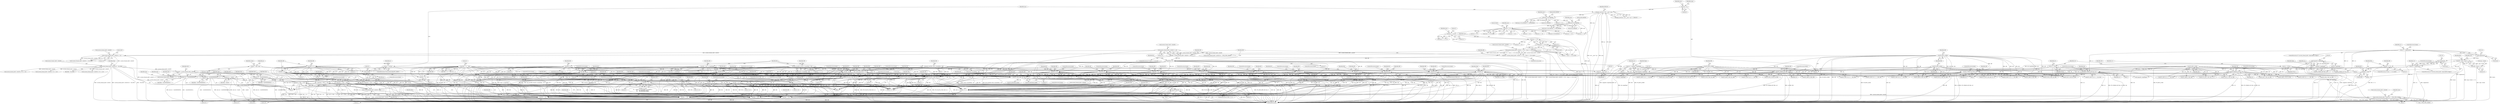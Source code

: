 digraph "0_linux_a8b0ca17b80e92faab46ee7179ba9e99ccb61233_42@API" {
"1001825" [label="(Call,current_thread_info()->xfsr[0] = xfsr)"];
"1001765" [label="(Call,xfsr = current_thread_info()->xfsr[0])"];
"1001046" [label="(Call,current_thread_info()->xfsr[0] &= ~0x1c000)"];
"1001031" [label="(Call,current_thread_info()->xfsr[0] >> 14)"];
"1000609" [label="(Call,current_thread_info()->xfsr[0] >> 10)"];
"1000619" [label="(Call,current_thread_info()->xfsr[0] >> (30 + ((insn >> 10) & 0x6)))"];
"1000627" [label="(Call,(insn >> 10) & 0x6)"];
"1000628" [label="(Call,insn >> 10)"];
"1000603" [label="(Call,insn >> 11)"];
"1000571" [label="(Call,insn >> 5)"];
"1000561" [label="(Call,insn & 0xc1f80000)"];
"1000233" [label="(Call,insn & 0xc1f80000)"];
"1000223" [label="(Call,get_user(insn, (u32 __user *) pc))"];
"1000166" [label="(Call,insn = 0)"];
"1000225" [label="(Call,(u32 __user *) pc)"];
"1000216" [label="(Call,pc = (u32)pc)"];
"1000218" [label="(Call,(u32)pc)"];
"1000154" [label="(Call,pc = regs->tpc)"];
"1001819" [label="(Call,xfsr |= (XR << 36))"];
"1001816" [label="(Call,xfsr &= ~0x3000000000UL)"];
"1001821" [label="(Call,XR << 36)"];
"1000857" [label="(Call,XR = regs->u_regs[freg])"];
"1000747" [label="(Call,(XR >> 2) ^ XR)"];
"1000748" [label="(Call,XR >> 2)"];
"1000738" [label="(Call,XR &= 0xf)"];
"1000735" [label="(Call,XR >>= 4)"];
"1000722" [label="(Call,XR = regs->tstate >> 32)"];
"1000724" [label="(Call,regs->tstate >> 32)"];
"1000807" [label="(Call,XR & 8)"];
"1000676" [label="(Call,XR == 1)"];
"1000632" [label="(Call,XR &= 3)"];
"1000617" [label="(Call,XR = current_thread_info()->xfsr[0] >> (30 + ((insn >> 10) & 0x6)))"];
"1000607" [label="(Call,XR = current_thread_info()->xfsr[0] >> 10)"];
"1000849" [label="(Call,XR = 0)"];
"1000667" [label="(Call,XR & 1)"];
"1000816" [label="(Call,XR & 2)"];
"1001609" [label="(Call,FP_TO_INT_Q (XR, QB, 64, 1))"];
"1000789" [label="(Call,XR & 5)"];
"1000909" [label="(Call,get_user(XR, &win->locals[freg - 16]))"];
"1000931" [label="(Call,!XR)"];
"1000884" [label="(Call,get_user(XR, &win32->locals[freg - 16]))"];
"1000703" [label="(Call,XR == 3)"];
"1000655" [label="(Call,XR == 1)"];
"1000772" [label="(Call,XR & 4)"];
"1000694" [label="(Call,XR == 2)"];
"1000939" [label="(Call,XR <= 0)"];
"1000798" [label="(Call,XR & 1)"];
"1000762" [label="(Call,XR & 4)"];
"1000685" [label="(Call,XR & 2)"];
"1000658" [label="(Call,XR == 2)"];
"1000948" [label="(Call,XR < 0)"];
"1001231" [label="(Call,FP_UNPACK_QP (QB, rs2))"];
"1000193" [label="(Call,FP_DECL_Q(QB))"];
"1001189" [label="(Call,rs2 = (argp)&f->regs[freg])"];
"1001191" [label="(Call,(argp)&f->regs[freg])"];
"1001096" [label="(Call,(argp)&f->regs[freg])"];
"1001021" [label="(Call,rs2 = NULL)"];
"1001216" [label="(Call,rs2 = (argp)&zero)"];
"1001218" [label="(Call,(argp)&zero)"];
"1001123" [label="(Call,(argp)&zero)"];
"1001602" [label="(Call,FP_TO_INT_D (XR, DB, 64, 1))"];
"1000187" [label="(Call,FP_DECL_D(DB))"];
"1001236" [label="(Call,FP_UNPACK_DP (DB, rs2))"];
"1001628" [label="(Call,XR = rs2->d)"];
"1001642" [label="(Call,XR = rs2->d)"];
"1001635" [label="(Call,XR = rs2->d)"];
"1001777" [label="(Call,XR = 2)"];
"1001595" [label="(Call,FP_TO_INT_S (XR, SB, 64, 1))"];
"1000181" [label="(Call,FP_DECL_S(SB))"];
"1001241" [label="(Call,FP_UNPACK_SP (SB, rs2))"];
"1001735" [label="(Call,XR == 3)"];
"1001728" [label="(Call,FP_CMP_Q(XR, QB, QA, 3))"];
"1001134" [label="(Call,FP_UNPACK_QP (QA, rs1))"];
"1000191" [label="(Call,FP_DECL_Q(QA))"];
"1001017" [label="(Call,rs1 = NULL)"];
"1001121" [label="(Call,rs1 = (argp)&zero)"];
"1001094" [label="(Call,rs1 = (argp)&f->regs[freg])"];
"1001773" [label="(Call,XR == -1)"];
"1001775" [label="(Call,-1)"];
"1001789" [label="(Call,xfsr |= (XR << 10))"];
"1001786" [label="(Call,xfsr &= ~0xc00)"];
"1001791" [label="(Call,XR << 10)"];
"1001809" [label="(Call,xfsr |= (XR << 34))"];
"1001806" [label="(Call,xfsr &= ~0xc00000000UL)"];
"1001811" [label="(Call,XR << 34)"];
"1001799" [label="(Call,xfsr |= (XR << 32))"];
"1001796" [label="(Call,xfsr &= ~0x300000000UL)"];
"1001801" [label="(Call,XR << 32)"];
"1001870" [label="(Call,current_thread_info()->xfsr[0] &= ~(FSR_CEXC_MASK))"];
"1000227" [label="(Identifier,pc)"];
"1000629" [label="(Identifier,insn)"];
"1001682" [label="(Call,FP_CONV (Q, S, 2, 1, QR, SB))"];
"1000768" [label="(ControlStructure,break;)"];
"1000166" [label="(Call,insn = 0)"];
"1000731" [label="(Call,insn >> 5)"];
"1000604" [label="(Identifier,insn)"];
"1001824" [label="(ControlStructure,break;)"];
"1001603" [label="(Identifier,XR)"];
"1000739" [label="(Identifier,XR)"];
"1001811" [label="(Call,XR << 34)"];
"1000736" [label="(Identifier,XR)"];
"1001614" [label="(ControlStructure,break;)"];
"1000691" [label="(ControlStructure,break;)"];
"1001229" [label="(Block,)"];
"1000818" [label="(Literal,2)"];
"1001813" [label="(Literal,34)"];
"1000628" [label="(Call,insn >> 10)"];
"1001023" [label="(Identifier,NULL)"];
"1000732" [label="(Identifier,insn)"];
"1001602" [label="(Call,FP_TO_INT_D (XR, DB, 64, 1))"];
"1000950" [label="(Literal,0)"];
"1001832" [label="(ControlStructure,break;)"];
"1001121" [label="(Call,rs1 = (argp)&zero)"];
"1000811" [label="(Identifier,IR)"];
"1000625" [label="(Call,30 + ((insn >> 10) & 0x6))"];
"1001791" [label="(Call,XR << 10)"];
"1001193" [label="(Call,&f->regs[freg])"];
"1000943" [label="(Identifier,IR)"];
"1001763" [label="(Block,)"];
"1000954" [label="(ControlStructure,break;)"];
"1001816" [label="(Call,xfsr &= ~0x3000000000UL)"];
"1000920" [label="(Identifier,IR)"];
"1001731" [label="(Identifier,QA)"];
"1000886" [label="(Call,&win32->locals[freg - 16])"];
"1001799" [label="(Call,xfsr |= (XR << 32))"];
"1001438" [label="(Call,FP_MUL_D (DR, DA, DB))"];
"1001242" [label="(Identifier,SB)"];
"1000656" [label="(Identifier,XR)"];
"1001804" [label="(ControlStructure,break;)"];
"1001037" [label="(Literal,14)"];
"1000705" [label="(Literal,3)"];
"1001782" [label="(Identifier,freg)"];
"1000737" [label="(Literal,4)"];
"1001046" [label="(Call,current_thread_info()->xfsr[0] &= ~0x1c000)"];
"1000761" [label="(ControlStructure,if (XR & 4))"];
"1001132" [label="(Block,)"];
"1001790" [label="(Identifier,xfsr)"];
"1001417" [label="(Call,FP_MUL_S (SR, SA, SB))"];
"1000636" [label="(Identifier,IR)"];
"1000709" [label="(ControlStructure,break;)"];
"1000627" [label="(Call,(insn >> 10) & 0x6)"];
"1000750" [label="(Literal,2)"];
"1000934" [label="(Identifier,IR)"];
"1001635" [label="(Call,XR = rs2->d)"];
"1001806" [label="(Call,xfsr &= ~0xc00000000UL)"];
"1000746" [label="(Call,((XR >> 2) ^ XR) & 2)"];
"1000695" [label="(Identifier,XR)"];
"1000234" [label="(Identifier,insn)"];
"1000771" [label="(Call,(XR & 4) || freg)"];
"1000687" [label="(Literal,2)"];
"1000666" [label="(ControlStructure,if (XR & 1))"];
"1000808" [label="(Identifier,XR)"];
"1001026" [label="(Identifier,rd)"];
"1000196" [label="(Identifier,QR)"];
"1001819" [label="(Call,xfsr |= (XR << 36))"];
"1000607" [label="(Call,XR = current_thread_info()->xfsr[0] >> 10)"];
"1000822" [label="(ControlStructure,break;)"];
"1000793" [label="(Identifier,IR)"];
"1001139" [label="(Call,FP_UNPACK_DP (DA, rs1))"];
"1000853" [label="(ControlStructure,if (freg < 16))"];
"1000617" [label="(Call,XR = current_thread_info()->xfsr[0] >> (30 + ((insn >> 10) & 0x6)))"];
"1000193" [label="(Call,FP_DECL_Q(QB))"];
"1000798" [label="(Call,XR & 1)"];
"1001243" [label="(Identifier,rs2)"];
"1001700" [label="(Call,FP_CONV (S, D, 1, 1, SR, DB))"];
"1001596" [label="(Identifier,XR)"];
"1000696" [label="(Literal,2)"];
"1001127" [label="(ControlStructure,break;)"];
"1000218" [label="(Call,(u32)pc)"];
"1001399" [label="(Call,FP_SUB_S (SR, SA, SB))"];
"1001793" [label="(Literal,10)"];
"1001207" [label="(ControlStructure,if (!(current_thread_info()->fpsaved[0] & flags)))"];
"1001814" [label="(ControlStructure,break;)"];
"1000686" [label="(Identifier,XR)"];
"1001607" [label="(ControlStructure,break;)"];
"1000707" [label="(Identifier,IR)"];
"1000618" [label="(Identifier,XR)"];
"1000236" [label="(Literal,0x81a00000)"];
"1000735" [label="(Call,XR >>= 4)"];
"1000947" [label="(ControlStructure,if (XR < 0))"];
"1000616" [label="(ControlStructure,else)"];
"1000749" [label="(Identifier,XR)"];
"1001779" [label="(Literal,2)"];
"1000702" [label="(ControlStructure,if (XR == 3))"];
"1001032" [label="(Call,current_thread_info()->xfsr[0])"];
"1000167" [label="(Identifier,insn)"];
"1000797" [label="(ControlStructure,if (XR & 1))"];
"1001222" [label="(ControlStructure,break;)"];
"1000224" [label="(Identifier,insn)"];
"1001629" [label="(Identifier,XR)"];
"1001581" [label="(Call,FP_TO_INT_D (IR, DB, 32, 1))"];
"1001052" [label="(Identifier,~0x1c000)"];
"1001630" [label="(Call,rs2->d)"];
"1000931" [label="(Call,!XR)"];
"1001612" [label="(Literal,64)"];
"1000187" [label="(Call,FP_DECL_D(DB))"];
"1001144" [label="(Call,FP_UNPACK_SP (SA, rs1))"];
"1000704" [label="(Identifier,XR)"];
"1001599" [label="(Literal,1)"];
"1001112" [label="(ControlStructure,if (!(current_thread_info()->fpsaved[0] & flags)))"];
"1000747" [label="(Call,(XR >> 2) ^ XR)"];
"1001841" [label="(Call,rd->d = XR)"];
"1000188" [label="(Identifier,DB)"];
"1001822" [label="(Identifier,XR)"];
"1000813" [label="(ControlStructure,break;)"];
"1000570" [label="(Call,(insn >> 5) & 0x1ff)"];
"1000194" [label="(Identifier,QB)"];
"1001774" [label="(Identifier,XR)"];
"1000740" [label="(Literal,0xf)"];
"1000682" [label="(ControlStructure,break;)"];
"1001019" [label="(Identifier,NULL)"];
"1001802" [label="(Identifier,XR)"];
"1000816" [label="(Call,XR & 2)"];
"1000939" [label="(Call,XR <= 0)"];
"1001021" [label="(Call,rs2 = NULL)"];
"1001734" [label="(Call,XR == 3 &&\n\t\t\t    (((insn >> 5) & 0x1ff) == FCMPEQ ||\n\t\t\t     FP_ISSIGNAN_Q(QA) ||\n\t\t\t     FP_ISSIGNAN_Q(QB)))"];
"1000191" [label="(Call,FP_DECL_Q(QA))"];
"1000909" [label="(Call,get_user(XR, &win->locals[freg - 16]))"];
"1001200" [label="(Identifier,flags)"];
"1000235" [label="(Literal,0xc1f80000)"];
"1001159" [label="(Block,)"];
"1001189" [label="(Call,rs2 = (argp)&f->regs[freg])"];
"1000232" [label="(Call,(insn & 0xc1f80000) == 0x81a00000)"];
"1001047" [label="(Call,current_thread_info()->xfsr[0])"];
"1001729" [label="(Identifier,XR)"];
"1000561" [label="(Call,insn & 0xc1f80000)"];
"1000634" [label="(Literal,3)"];
"1000655" [label="(Call,XR == 1)"];
"1001789" [label="(Call,xfsr |= (XR << 10))"];
"1001812" [label="(Identifier,XR)"];
"1001786" [label="(Call,xfsr &= ~0xc00)"];
"1001236" [label="(Call,FP_UNPACK_DP (DB, rs2))"];
"1001784" [label="(Block,)"];
"1001633" [label="(ControlStructure,break;)"];
"1001778" [label="(Identifier,XR)"];
"1001216" [label="(Call,rs2 = (argp)&zero)"];
"1000184" [label="(Identifier,SR)"];
"1001477" [label="(Call,FP_DIV_Q (QR, QA, QB))"];
"1000155" [label="(Identifier,pc)"];
"1000809" [label="(Literal,8)"];
"1001191" [label="(Call,(argp)&f->regs[freg])"];
"1000728" [label="(Literal,32)"];
"1001773" [label="(Call,XR == -1)"];
"1000773" [label="(Identifier,XR)"];
"1001766" [label="(Identifier,xfsr)"];
"1001718" [label="(Call,FP_CONV (D, Q, 1, 2, DR, QB))"];
"1000936" [label="(ControlStructure,break;)"];
"1000762" [label="(Call,XR & 4)"];
"1000658" [label="(Call,XR == 2)"];
"1000791" [label="(Literal,5)"];
"1000654" [label="(Call,XR == 1 || XR == 2)"];
"1000667" [label="(Call,XR & 1)"];
"1000223" [label="(Call,get_user(insn, (u32 __user *) pc))"];
"1001737" [label="(Literal,3)"];
"1000725" [label="(Call,regs->tstate)"];
"1001022" [label="(Identifier,rs2)"];
"1000563" [label="(Literal,0xc1f80000)"];
"1000562" [label="(Identifier,insn)"];
"1000940" [label="(Identifier,XR)"];
"1001610" [label="(Identifier,XR)"];
"1000766" [label="(Identifier,IR)"];
"1000192" [label="(Identifier,QA)"];
"1001643" [label="(Identifier,XR)"];
"1000156" [label="(Call,regs->tpc)"];
"1000575" [label="(Block,)"];
"1001895" [label="(MethodReturn,int)"];
"1000932" [label="(Identifier,XR)"];
"1001588" [label="(Call,FP_TO_INT_Q (IR, QB, 32, 1))"];
"1001387" [label="(Call,FP_ADD_D (DR, DA, DB))"];
"1001064" [label="(Block,)"];
"1001691" [label="(Call,FP_CONV (Q, D, 2, 1, QR, DB))"];
"1001876" [label="(Call,~(FSR_CEXC_MASK))"];
"1000608" [label="(Identifier,XR)"];
"1000724" [label="(Call,regs->tstate >> 32)"];
"1000807" [label="(Call,XR & 8)"];
"1000851" [label="(Literal,0)"];
"1000868" [label="(Block,)"];
"1000171" [label="(Identifier,type)"];
"1001809" [label="(Call,xfsr |= (XR << 34))"];
"1001038" [label="(Literal,0xf)"];
"1001801" [label="(Call,XR << 32)"];
"1001411" [label="(Call,FP_SUB_Q (QR, QA, QB))"];
"1001595" [label="(Call,FP_TO_INT_S (XR, SB, 64, 1))"];
"1001803" [label="(Literal,32)"];
"1001244" [label="(ControlStructure,break;)"];
"1001732" [label="(Literal,3)"];
"1000763" [label="(Identifier,XR)"];
"1000698" [label="(Identifier,IR)"];
"1000789" [label="(Call,XR & 5)"];
"1001241" [label="(Call,FP_UNPACK_SP (SB, rs2))"];
"1000631" [label="(Literal,0x6)"];
"1001465" [label="(Call,FP_DIV_S (SR, SA, SB))"];
"1001105" [label="(Identifier,flags)"];
"1001821" [label="(Call,XR << 36)"];
"1000910" [label="(Identifier,XR)"];
"1000748" [label="(Call,XR >> 2)"];
"1001808" [label="(Identifier,~0xc00000000UL)"];
"1000660" [label="(Literal,2)"];
"1001483" [label="(Call,FP_SQRT_S (SR, SB))"];
"1001796" [label="(Call,xfsr &= ~0x300000000UL)"];
"1000668" [label="(Identifier,XR)"];
"1001239" [label="(ControlStructure,break;)"];
"1000573" [label="(Literal,5)"];
"1001451" [label="(Call,FP_CONV (Q, D, 2, 1, QB, DB))"];
"1000806" [label="(ControlStructure,if (XR & 8))"];
"1000970" [label="(Call,current_thread_info()->xfsr[0] &= ~(FSR_CEXC_MASK))"];
"1000630" [label="(Literal,10)"];
"1000738" [label="(Call,XR &= 0xf)"];
"1001123" [label="(Call,(argp)&zero)"];
"1000804" [label="(ControlStructure,break;)"];
"1001823" [label="(Literal,36)"];
"1000849" [label="(Call,XR = 0)"];
"1000952" [label="(Identifier,IR)"];
"1001644" [label="(Call,rs2->d)"];
"1000225" [label="(Call,(u32 __user *) pc)"];
"1001430" [label="(Call,FP_CONV (D, S, 1, 1, DB, SB))"];
"1000957" [label="(Call,insn >> 10)"];
"1000222" [label="(Call,get_user(insn, (u32 __user *) pc) != -EFAULT)"];
"1000751" [label="(Identifier,XR)"];
"1000700" [label="(ControlStructure,break;)"];
"1001825" [label="(Call,current_thread_info()->xfsr[0] = xfsr)"];
"1000752" [label="(Literal,2)"];
"1000678" [label="(Literal,1)"];
"1000168" [label="(Literal,0)"];
"1001800" [label="(Identifier,xfsr)"];
"1001736" [label="(Identifier,XR)"];
"1000850" [label="(Identifier,XR)"];
"1000859" [label="(Call,regs->u_regs[freg])"];
"1001613" [label="(Literal,1)"];
"1000788" [label="(ControlStructure,if (XR & 5))"];
"1000152" [label="(Block,)"];
"1000884" [label="(Call,get_user(XR, &win32->locals[freg - 16]))"];
"1000632" [label="(Call,XR &= 3)"];
"1000930" [label="(ControlStructure,if (!XR))"];
"1000659" [label="(Identifier,XR)"];
"1000229" [label="(Identifier,EFAULT)"];
"1001098" [label="(Call,&f->regs[freg])"];
"1001190" [label="(Identifier,rs2)"];
"1000742" [label="(Identifier,IR)"];
"1000846" [label="(ControlStructure,if (!freg))"];
"1001238" [label="(Identifier,rs2)"];
"1000154" [label="(Call,pc = regs->tpc)"];
"1000945" [label="(ControlStructure,break;)"];
"1001137" [label="(ControlStructure,break;)"];
"1001871" [label="(Call,current_thread_info()->xfsr[0])"];
"1001054" [label="(Identifier,freg)"];
"1000161" [label="(Identifier,tstate)"];
"1001166" [label="(Call,current_thread_info()->xfsr[0] |= (6 << 14))"];
"1001231" [label="(Call,FP_UNPACK_QP (QB, rs2))"];
"1001488" [label="(Call,FP_SQRT_D (DR, DB))"];
"1001381" [label="(Call,FP_ADD_S (SR, SA, SB))"];
"1001232" [label="(Identifier,QB)"];
"1000606" [label="(Literal,3)"];
"1000240" [label="(Call,insn >> 5)"];
"1001597" [label="(Identifier,SB)"];
"1000949" [label="(Identifier,XR)"];
"1001405" [label="(Call,FP_SUB_D (DR, DA, DB))"];
"1001611" [label="(Identifier,QB)"];
"1001220" [label="(Call,&zero)"];
"1000817" [label="(Identifier,XR)"];
"1001071" [label="(Call,current_thread_info()->xfsr[0] |= (6 << 14))"];
"1001600" [label="(ControlStructure,break;)"];
"1001817" [label="(Identifier,xfsr)"];
"1001647" [label="(ControlStructure,break;)"];
"1001609" [label="(Call,FP_TO_INT_Q (XR, QB, 64, 1))"];
"1001880" [label="(Identifier,regs)"];
"1000602" [label="(Call,(insn >> 11) & 3)"];
"1000842" [label="(Call,insn >> 14)"];
"1000684" [label="(ControlStructure,if (XR & 2))"];
"1001056" [label="(Call,insn >> 14)"];
"1001787" [label="(Identifier,xfsr)"];
"1000610" [label="(Call,current_thread_info()->xfsr[0])"];
"1001776" [label="(Literal,1)"];
"1001604" [label="(Identifier,DB)"];
"1000800" [label="(Literal,1)"];
"1001122" [label="(Identifier,rs1)"];
"1000220" [label="(Identifier,pc)"];
"1001747" [label="(Call,FP_ISSIGNAN_Q(QA))"];
"1001605" [label="(Literal,64)"];
"1000941" [label="(Literal,0)"];
"1001598" [label="(Literal,64)"];
"1000712" [label="(Call,insn >> 14)"];
"1000640" [label="(Call,insn >> 14)"];
"1001767" [label="(Call,current_thread_info()->xfsr[0])"];
"1000911" [label="(Call,&win->locals[freg - 16])"];
"1001018" [label="(Identifier,rs1)"];
"1001870" [label="(Call,current_thread_info()->xfsr[0] &= ~(FSR_CEXC_MASK))"];
"1001237" [label="(Identifier,DB)"];
"1001095" [label="(Identifier,rs1)"];
"1000802" [label="(Identifier,IR)"];
"1001136" [label="(Identifier,rs1)"];
"1001030" [label="(Call,(current_thread_info()->xfsr[0] >> 14) & 0xf)"];
"1001379" [label="(Block,)"];
"1000673" [label="(ControlStructure,break;)"];
"1000895" [label="(Block,)"];
"1000657" [label="(Literal,1)"];
"1001134" [label="(Call,FP_UNPACK_QP (QA, rs1))"];
"1001234" [label="(ControlStructure,break;)"];
"1000694" [label="(Call,XR == 2)"];
"1001628" [label="(Call,XR = rs2->d)"];
"1001017" [label="(Call,rs1 = NULL)"];
"1001574" [label="(Call,FP_TO_INT_S (IR, SB, 32, 1))"];
"1000858" [label="(Identifier,XR)"];
"1001810" [label="(Identifier,xfsr)"];
"1000722" [label="(Call,XR = regs->tstate >> 32)"];
"1000600" [label="(ControlStructure,if (!((insn >> 11) & 3)))"];
"1001031" [label="(Call,current_thread_info()->xfsr[0] >> 14)"];
"1000685" [label="(Call,XR & 2)"];
"1000693" [label="(ControlStructure,if (XR == 2))"];
"1000815" [label="(ControlStructure,if (XR & 2))"];
"1000948" [label="(Call,XR < 0)"];
"1000609" [label="(Call,current_thread_info()->xfsr[0] >> 10)"];
"1000689" [label="(Identifier,IR)"];
"1000615" [label="(Literal,10)"];
"1001818" [label="(Identifier,~0x3000000000UL)"];
"1000213" [label="(ControlStructure,if (test_thread_flag(TIF_32BIT)))"];
"1000233" [label="(Call,insn & 0xc1f80000)"];
"1000675" [label="(ControlStructure,if (XR == 1))"];
"1000676" [label="(Call,XR == 1)"];
"1001772" [label="(ControlStructure,if (XR == -1))"];
"1001493" [label="(Call,FP_SQRT_Q (QR, QB))"];
"1001728" [label="(Call,FP_CMP_Q(XR, QB, QA, 3))"];
"1001001" [label="(Call,insn & 0x3e00001f)"];
"1000181" [label="(Call,FP_DECL_S(SB))"];
"1001765" [label="(Call,xfsr = current_thread_info()->xfsr[0])"];
"1000560" [label="(Call,(insn & 0xc1f80000) == 0x81a80000)"];
"1000799" [label="(Identifier,XR)"];
"1001094" [label="(Call,rs1 = (argp)&f->regs[freg])"];
"1000857" [label="(Call,XR = regs->u_regs[freg])"];
"1001735" [label="(Call,XR == 3)"];
"1000564" [label="(Literal,0x81a80000)"];
"1000669" [label="(Literal,1)"];
"1001606" [label="(Literal,1)"];
"1001015" [label="(Block,)"];
"1000671" [label="(Identifier,IR)"];
"1001775" [label="(Call,-1)"];
"1001673" [label="(Call,FP_CONV (D, S, 1, 1, DR, SB))"];
"1001135" [label="(Identifier,QA)"];
"1000885" [label="(Identifier,XR)"];
"1000938" [label="(ControlStructure,if (XR <= 0))"];
"1000677" [label="(Identifier,XR)"];
"1000217" [label="(Identifier,pc)"];
"1001125" [label="(Call,&zero)"];
"1001636" [label="(Identifier,XR)"];
"1000571" [label="(Call,insn >> 5)"];
"1001217" [label="(Identifier,rs2)"];
"1000764" [label="(Literal,4)"];
"1001459" [label="(Call,FP_MUL_Q (QR, QA, QB))"];
"1001777" [label="(Call,XR = 2)"];
"1000774" [label="(Literal,4)"];
"1001218" [label="(Call,(argp)&zero)"];
"1000216" [label="(Call,pc = (u32)pc)"];
"1001831" [label="(Identifier,xfsr)"];
"1001471" [label="(Call,FP_DIV_D (DR, DA, DB))"];
"1000190" [label="(Identifier,DR)"];
"1000795" [label="(ControlStructure,break;)"];
"1001807" [label="(Identifier,xfsr)"];
"1001730" [label="(Identifier,QB)"];
"1001820" [label="(Identifier,xfsr)"];
"1000790" [label="(Identifier,XR)"];
"1001233" [label="(Identifier,rs2)"];
"1001826" [label="(Call,current_thread_info()->xfsr[0])"];
"1000620" [label="(Call,current_thread_info()->xfsr[0])"];
"1001797" [label="(Identifier,xfsr)"];
"1001265" [label="(Call,current_thread_info()->xfsr[0] |= (6 << 14))"];
"1001792" [label="(Identifier,XR)"];
"1000619" [label="(Call,current_thread_info()->xfsr[0] >> (30 + ((insn >> 10) & 0x6)))"];
"1001096" [label="(Call,(argp)&f->regs[freg])"];
"1000633" [label="(Identifier,XR)"];
"1000574" [label="(Literal,0x1ff)"];
"1000572" [label="(Identifier,insn)"];
"1001798" [label="(Identifier,~0x300000000UL)"];
"1000603" [label="(Call,insn >> 11)"];
"1000605" [label="(Literal,11)"];
"1001393" [label="(Call,FP_ADD_Q (QR, QA, QB))"];
"1001444" [label="(Call,FP_CONV (Q, D, 2, 1, QA, DA))"];
"1001742" [label="(Identifier,insn)"];
"1000703" [label="(Call,XR == 3)"];
"1001637" [label="(Call,rs2->d)"];
"1001642" [label="(Call,XR = rs2->d)"];
"1000825" [label="(Call,insn >> 14)"];
"1000723" [label="(Identifier,XR)"];
"1000182" [label="(Identifier,SB)"];
"1001788" [label="(Identifier,~0xc00)"];
"1001794" [label="(ControlStructure,break;)"];
"1001640" [label="(ControlStructure,break;)"];
"1001290" [label="(Call,(argp)&f->regs[freg])"];
"1000680" [label="(Identifier,IR)"];
"1000775" [label="(Identifier,freg)"];
"1000772" [label="(Call,XR & 4)"];
"1000820" [label="(Identifier,IR)"];
"1001709" [label="(Call,FP_CONV (S, Q, 1, 2, SR, QB))"];
"1000729" [label="(ControlStructure,if ((insn >> 5) & 0x80))"];
"1001749" [label="(Call,FP_ISSIGNAN_Q(QB))"];
"1001825" -> "1001763"  [label="AST: "];
"1001825" -> "1001831"  [label="CFG: "];
"1001826" -> "1001825"  [label="AST: "];
"1001831" -> "1001825"  [label="AST: "];
"1001832" -> "1001825"  [label="CFG: "];
"1001825" -> "1001895"  [label="DDG: xfsr"];
"1001825" -> "1001895"  [label="DDG: current_thread_info()->xfsr[0]"];
"1001765" -> "1001825"  [label="DDG: xfsr"];
"1001819" -> "1001825"  [label="DDG: xfsr"];
"1001789" -> "1001825"  [label="DDG: xfsr"];
"1001809" -> "1001825"  [label="DDG: xfsr"];
"1001799" -> "1001825"  [label="DDG: xfsr"];
"1001825" -> "1001870"  [label="DDG: current_thread_info()->xfsr[0]"];
"1001765" -> "1001763"  [label="AST: "];
"1001765" -> "1001767"  [label="CFG: "];
"1001766" -> "1001765"  [label="AST: "];
"1001767" -> "1001765"  [label="AST: "];
"1001774" -> "1001765"  [label="CFG: "];
"1001765" -> "1001895"  [label="DDG: current_thread_info()->xfsr[0]"];
"1001046" -> "1001765"  [label="DDG: current_thread_info()->xfsr[0]"];
"1001765" -> "1001786"  [label="DDG: xfsr"];
"1001765" -> "1001796"  [label="DDG: xfsr"];
"1001765" -> "1001806"  [label="DDG: xfsr"];
"1001765" -> "1001816"  [label="DDG: xfsr"];
"1001046" -> "1001015"  [label="AST: "];
"1001046" -> "1001052"  [label="CFG: "];
"1001047" -> "1001046"  [label="AST: "];
"1001052" -> "1001046"  [label="AST: "];
"1001054" -> "1001046"  [label="CFG: "];
"1001046" -> "1001895"  [label="DDG: current_thread_info()->xfsr[0]"];
"1001046" -> "1001895"  [label="DDG: current_thread_info()->xfsr[0] &= ~0x1c000"];
"1001046" -> "1001895"  [label="DDG: ~0x1c000"];
"1001031" -> "1001046"  [label="DDG: current_thread_info()->xfsr[0]"];
"1001046" -> "1001071"  [label="DDG: current_thread_info()->xfsr[0]"];
"1001046" -> "1001166"  [label="DDG: current_thread_info()->xfsr[0]"];
"1001046" -> "1001265"  [label="DDG: current_thread_info()->xfsr[0]"];
"1001046" -> "1001870"  [label="DDG: current_thread_info()->xfsr[0]"];
"1001031" -> "1001030"  [label="AST: "];
"1001031" -> "1001037"  [label="CFG: "];
"1001032" -> "1001031"  [label="AST: "];
"1001037" -> "1001031"  [label="AST: "];
"1001038" -> "1001031"  [label="CFG: "];
"1001031" -> "1001895"  [label="DDG: current_thread_info()->xfsr[0]"];
"1001031" -> "1001030"  [label="DDG: current_thread_info()->xfsr[0]"];
"1001031" -> "1001030"  [label="DDG: 14"];
"1000609" -> "1001031"  [label="DDG: current_thread_info()->xfsr[0]"];
"1000619" -> "1001031"  [label="DDG: current_thread_info()->xfsr[0]"];
"1000609" -> "1000607"  [label="AST: "];
"1000609" -> "1000615"  [label="CFG: "];
"1000610" -> "1000609"  [label="AST: "];
"1000615" -> "1000609"  [label="AST: "];
"1000607" -> "1000609"  [label="CFG: "];
"1000609" -> "1001895"  [label="DDG: current_thread_info()->xfsr[0]"];
"1000609" -> "1000607"  [label="DDG: current_thread_info()->xfsr[0]"];
"1000609" -> "1000607"  [label="DDG: 10"];
"1000609" -> "1000970"  [label="DDG: current_thread_info()->xfsr[0]"];
"1000619" -> "1000617"  [label="AST: "];
"1000619" -> "1000625"  [label="CFG: "];
"1000620" -> "1000619"  [label="AST: "];
"1000625" -> "1000619"  [label="AST: "];
"1000617" -> "1000619"  [label="CFG: "];
"1000619" -> "1001895"  [label="DDG: 30 + ((insn >> 10) & 0x6)"];
"1000619" -> "1001895"  [label="DDG: current_thread_info()->xfsr[0]"];
"1000619" -> "1000617"  [label="DDG: current_thread_info()->xfsr[0]"];
"1000619" -> "1000617"  [label="DDG: 30 + ((insn >> 10) & 0x6)"];
"1000627" -> "1000619"  [label="DDG: insn >> 10"];
"1000627" -> "1000619"  [label="DDG: 0x6"];
"1000619" -> "1000970"  [label="DDG: current_thread_info()->xfsr[0]"];
"1000627" -> "1000625"  [label="AST: "];
"1000627" -> "1000631"  [label="CFG: "];
"1000628" -> "1000627"  [label="AST: "];
"1000631" -> "1000627"  [label="AST: "];
"1000625" -> "1000627"  [label="CFG: "];
"1000627" -> "1001895"  [label="DDG: insn >> 10"];
"1000627" -> "1000625"  [label="DDG: insn >> 10"];
"1000627" -> "1000625"  [label="DDG: 0x6"];
"1000628" -> "1000627"  [label="DDG: insn"];
"1000628" -> "1000627"  [label="DDG: 10"];
"1000628" -> "1000630"  [label="CFG: "];
"1000629" -> "1000628"  [label="AST: "];
"1000630" -> "1000628"  [label="AST: "];
"1000631" -> "1000628"  [label="CFG: "];
"1000603" -> "1000628"  [label="DDG: insn"];
"1000628" -> "1000640"  [label="DDG: insn"];
"1000603" -> "1000602"  [label="AST: "];
"1000603" -> "1000605"  [label="CFG: "];
"1000604" -> "1000603"  [label="AST: "];
"1000605" -> "1000603"  [label="AST: "];
"1000606" -> "1000603"  [label="CFG: "];
"1000603" -> "1000602"  [label="DDG: insn"];
"1000603" -> "1000602"  [label="DDG: 11"];
"1000571" -> "1000603"  [label="DDG: insn"];
"1000603" -> "1000640"  [label="DDG: insn"];
"1000571" -> "1000570"  [label="AST: "];
"1000571" -> "1000573"  [label="CFG: "];
"1000572" -> "1000571"  [label="AST: "];
"1000573" -> "1000571"  [label="AST: "];
"1000574" -> "1000571"  [label="CFG: "];
"1000571" -> "1001895"  [label="DDG: insn"];
"1000571" -> "1000570"  [label="DDG: insn"];
"1000571" -> "1000570"  [label="DDG: 5"];
"1000561" -> "1000571"  [label="DDG: insn"];
"1000571" -> "1000712"  [label="DDG: insn"];
"1000571" -> "1000731"  [label="DDG: insn"];
"1000571" -> "1000825"  [label="DDG: insn"];
"1000571" -> "1000842"  [label="DDG: insn"];
"1000571" -> "1000957"  [label="DDG: insn"];
"1000571" -> "1001001"  [label="DDG: insn"];
"1000571" -> "1001056"  [label="DDG: insn"];
"1000561" -> "1000560"  [label="AST: "];
"1000561" -> "1000563"  [label="CFG: "];
"1000562" -> "1000561"  [label="AST: "];
"1000563" -> "1000561"  [label="AST: "];
"1000564" -> "1000561"  [label="CFG: "];
"1000561" -> "1001895"  [label="DDG: insn"];
"1000561" -> "1000560"  [label="DDG: insn"];
"1000561" -> "1000560"  [label="DDG: 0xc1f80000"];
"1000233" -> "1000561"  [label="DDG: insn"];
"1000561" -> "1001056"  [label="DDG: insn"];
"1000233" -> "1000232"  [label="AST: "];
"1000233" -> "1000235"  [label="CFG: "];
"1000234" -> "1000233"  [label="AST: "];
"1000235" -> "1000233"  [label="AST: "];
"1000236" -> "1000233"  [label="CFG: "];
"1000233" -> "1000232"  [label="DDG: insn"];
"1000233" -> "1000232"  [label="DDG: 0xc1f80000"];
"1000223" -> "1000233"  [label="DDG: insn"];
"1000233" -> "1000240"  [label="DDG: insn"];
"1000223" -> "1000222"  [label="AST: "];
"1000223" -> "1000225"  [label="CFG: "];
"1000224" -> "1000223"  [label="AST: "];
"1000225" -> "1000223"  [label="AST: "];
"1000229" -> "1000223"  [label="CFG: "];
"1000223" -> "1001895"  [label="DDG: (u32 __user *) pc"];
"1000223" -> "1001895"  [label="DDG: insn"];
"1000223" -> "1000222"  [label="DDG: insn"];
"1000223" -> "1000222"  [label="DDG: (u32 __user *) pc"];
"1000166" -> "1000223"  [label="DDG: insn"];
"1000225" -> "1000223"  [label="DDG: pc"];
"1000223" -> "1001056"  [label="DDG: insn"];
"1000166" -> "1000152"  [label="AST: "];
"1000166" -> "1000168"  [label="CFG: "];
"1000167" -> "1000166"  [label="AST: "];
"1000168" -> "1000166"  [label="AST: "];
"1000171" -> "1000166"  [label="CFG: "];
"1000225" -> "1000227"  [label="CFG: "];
"1000226" -> "1000225"  [label="AST: "];
"1000227" -> "1000225"  [label="AST: "];
"1000225" -> "1001895"  [label="DDG: pc"];
"1000216" -> "1000225"  [label="DDG: pc"];
"1000154" -> "1000225"  [label="DDG: pc"];
"1000216" -> "1000213"  [label="AST: "];
"1000216" -> "1000218"  [label="CFG: "];
"1000217" -> "1000216"  [label="AST: "];
"1000218" -> "1000216"  [label="AST: "];
"1000224" -> "1000216"  [label="CFG: "];
"1000216" -> "1001895"  [label="DDG: (u32)pc"];
"1000218" -> "1000216"  [label="DDG: pc"];
"1000218" -> "1000220"  [label="CFG: "];
"1000219" -> "1000218"  [label="AST: "];
"1000220" -> "1000218"  [label="AST: "];
"1000154" -> "1000218"  [label="DDG: pc"];
"1000154" -> "1000152"  [label="AST: "];
"1000154" -> "1000156"  [label="CFG: "];
"1000155" -> "1000154"  [label="AST: "];
"1000156" -> "1000154"  [label="AST: "];
"1000161" -> "1000154"  [label="CFG: "];
"1000154" -> "1001895"  [label="DDG: regs->tpc"];
"1001819" -> "1001784"  [label="AST: "];
"1001819" -> "1001821"  [label="CFG: "];
"1001820" -> "1001819"  [label="AST: "];
"1001821" -> "1001819"  [label="AST: "];
"1001824" -> "1001819"  [label="CFG: "];
"1001819" -> "1001895"  [label="DDG: xfsr |= (XR << 36)"];
"1001819" -> "1001895"  [label="DDG: xfsr"];
"1001819" -> "1001895"  [label="DDG: XR << 36"];
"1001816" -> "1001819"  [label="DDG: xfsr"];
"1001821" -> "1001819"  [label="DDG: XR"];
"1001821" -> "1001819"  [label="DDG: 36"];
"1001816" -> "1001784"  [label="AST: "];
"1001816" -> "1001818"  [label="CFG: "];
"1001817" -> "1001816"  [label="AST: "];
"1001818" -> "1001816"  [label="AST: "];
"1001820" -> "1001816"  [label="CFG: "];
"1001816" -> "1001895"  [label="DDG: xfsr &= ~0x3000000000UL"];
"1001816" -> "1001895"  [label="DDG: ~0x3000000000UL"];
"1001821" -> "1001823"  [label="CFG: "];
"1001822" -> "1001821"  [label="AST: "];
"1001823" -> "1001821"  [label="AST: "];
"1001821" -> "1001895"  [label="DDG: XR"];
"1000857" -> "1001821"  [label="DDG: XR"];
"1000747" -> "1001821"  [label="DDG: XR"];
"1000807" -> "1001821"  [label="DDG: XR"];
"1000676" -> "1001821"  [label="DDG: XR"];
"1000849" -> "1001821"  [label="DDG: XR"];
"1000667" -> "1001821"  [label="DDG: XR"];
"1000816" -> "1001821"  [label="DDG: XR"];
"1001609" -> "1001821"  [label="DDG: XR"];
"1000909" -> "1001821"  [label="DDG: XR"];
"1001602" -> "1001821"  [label="DDG: XR"];
"1000931" -> "1001821"  [label="DDG: XR"];
"1001628" -> "1001821"  [label="DDG: XR"];
"1001642" -> "1001821"  [label="DDG: XR"];
"1001635" -> "1001821"  [label="DDG: XR"];
"1000655" -> "1001821"  [label="DDG: XR"];
"1000772" -> "1001821"  [label="DDG: XR"];
"1000694" -> "1001821"  [label="DDG: XR"];
"1000884" -> "1001821"  [label="DDG: XR"];
"1000632" -> "1001821"  [label="DDG: XR"];
"1001777" -> "1001821"  [label="DDG: XR"];
"1000789" -> "1001821"  [label="DDG: XR"];
"1001595" -> "1001821"  [label="DDG: XR"];
"1000939" -> "1001821"  [label="DDG: XR"];
"1000798" -> "1001821"  [label="DDG: XR"];
"1000762" -> "1001821"  [label="DDG: XR"];
"1000685" -> "1001821"  [label="DDG: XR"];
"1000658" -> "1001821"  [label="DDG: XR"];
"1001735" -> "1001821"  [label="DDG: XR"];
"1000948" -> "1001821"  [label="DDG: XR"];
"1001773" -> "1001821"  [label="DDG: XR"];
"1000703" -> "1001821"  [label="DDG: XR"];
"1000857" -> "1000853"  [label="AST: "];
"1000857" -> "1000859"  [label="CFG: "];
"1000858" -> "1000857"  [label="AST: "];
"1000859" -> "1000857"  [label="AST: "];
"1000920" -> "1000857"  [label="CFG: "];
"1000857" -> "1001895"  [label="DDG: XR"];
"1000857" -> "1001895"  [label="DDG: regs->u_regs[freg]"];
"1000857" -> "1000931"  [label="DDG: XR"];
"1000857" -> "1000939"  [label="DDG: XR"];
"1000857" -> "1000948"  [label="DDG: XR"];
"1000857" -> "1001595"  [label="DDG: XR"];
"1000857" -> "1001602"  [label="DDG: XR"];
"1000857" -> "1001609"  [label="DDG: XR"];
"1000857" -> "1001728"  [label="DDG: XR"];
"1000857" -> "1001773"  [label="DDG: XR"];
"1000857" -> "1001791"  [label="DDG: XR"];
"1000857" -> "1001801"  [label="DDG: XR"];
"1000857" -> "1001811"  [label="DDG: XR"];
"1000857" -> "1001841"  [label="DDG: XR"];
"1000747" -> "1000746"  [label="AST: "];
"1000747" -> "1000751"  [label="CFG: "];
"1000748" -> "1000747"  [label="AST: "];
"1000751" -> "1000747"  [label="AST: "];
"1000752" -> "1000747"  [label="CFG: "];
"1000747" -> "1001895"  [label="DDG: XR"];
"1000747" -> "1001895"  [label="DDG: XR >> 2"];
"1000747" -> "1000746"  [label="DDG: XR >> 2"];
"1000747" -> "1000746"  [label="DDG: XR"];
"1000748" -> "1000747"  [label="DDG: XR"];
"1000748" -> "1000747"  [label="DDG: 2"];
"1000747" -> "1000762"  [label="DDG: XR"];
"1000747" -> "1000772"  [label="DDG: XR"];
"1000747" -> "1000789"  [label="DDG: XR"];
"1000747" -> "1000798"  [label="DDG: XR"];
"1000747" -> "1000807"  [label="DDG: XR"];
"1000747" -> "1000816"  [label="DDG: XR"];
"1000747" -> "1001595"  [label="DDG: XR"];
"1000747" -> "1001602"  [label="DDG: XR"];
"1000747" -> "1001609"  [label="DDG: XR"];
"1000747" -> "1001728"  [label="DDG: XR"];
"1000747" -> "1001773"  [label="DDG: XR"];
"1000747" -> "1001791"  [label="DDG: XR"];
"1000747" -> "1001801"  [label="DDG: XR"];
"1000747" -> "1001811"  [label="DDG: XR"];
"1000747" -> "1001841"  [label="DDG: XR"];
"1000748" -> "1000750"  [label="CFG: "];
"1000749" -> "1000748"  [label="AST: "];
"1000750" -> "1000748"  [label="AST: "];
"1000751" -> "1000748"  [label="CFG: "];
"1000738" -> "1000748"  [label="DDG: XR"];
"1000738" -> "1000575"  [label="AST: "];
"1000738" -> "1000740"  [label="CFG: "];
"1000739" -> "1000738"  [label="AST: "];
"1000740" -> "1000738"  [label="AST: "];
"1000742" -> "1000738"  [label="CFG: "];
"1000738" -> "1001895"  [label="DDG: XR &= 0xf"];
"1000735" -> "1000738"  [label="DDG: XR"];
"1000722" -> "1000738"  [label="DDG: XR"];
"1000735" -> "1000729"  [label="AST: "];
"1000735" -> "1000737"  [label="CFG: "];
"1000736" -> "1000735"  [label="AST: "];
"1000737" -> "1000735"  [label="AST: "];
"1000739" -> "1000735"  [label="CFG: "];
"1000735" -> "1001895"  [label="DDG: XR >>= 4"];
"1000722" -> "1000735"  [label="DDG: XR"];
"1000722" -> "1000575"  [label="AST: "];
"1000722" -> "1000724"  [label="CFG: "];
"1000723" -> "1000722"  [label="AST: "];
"1000724" -> "1000722"  [label="AST: "];
"1000732" -> "1000722"  [label="CFG: "];
"1000722" -> "1001895"  [label="DDG: regs->tstate >> 32"];
"1000724" -> "1000722"  [label="DDG: regs->tstate"];
"1000724" -> "1000722"  [label="DDG: 32"];
"1000724" -> "1000728"  [label="CFG: "];
"1000725" -> "1000724"  [label="AST: "];
"1000728" -> "1000724"  [label="AST: "];
"1000724" -> "1001895"  [label="DDG: regs->tstate"];
"1000807" -> "1000806"  [label="AST: "];
"1000807" -> "1000809"  [label="CFG: "];
"1000808" -> "1000807"  [label="AST: "];
"1000809" -> "1000807"  [label="AST: "];
"1000811" -> "1000807"  [label="CFG: "];
"1000813" -> "1000807"  [label="CFG: "];
"1000807" -> "1001895"  [label="DDG: XR & 8"];
"1000807" -> "1001895"  [label="DDG: XR"];
"1000807" -> "1001595"  [label="DDG: XR"];
"1000807" -> "1001602"  [label="DDG: XR"];
"1000807" -> "1001609"  [label="DDG: XR"];
"1000807" -> "1001728"  [label="DDG: XR"];
"1000807" -> "1001773"  [label="DDG: XR"];
"1000807" -> "1001791"  [label="DDG: XR"];
"1000807" -> "1001801"  [label="DDG: XR"];
"1000807" -> "1001811"  [label="DDG: XR"];
"1000807" -> "1001841"  [label="DDG: XR"];
"1000676" -> "1000675"  [label="AST: "];
"1000676" -> "1000678"  [label="CFG: "];
"1000677" -> "1000676"  [label="AST: "];
"1000678" -> "1000676"  [label="AST: "];
"1000680" -> "1000676"  [label="CFG: "];
"1000682" -> "1000676"  [label="CFG: "];
"1000676" -> "1001895"  [label="DDG: XR == 1"];
"1000676" -> "1001895"  [label="DDG: XR"];
"1000632" -> "1000676"  [label="DDG: XR"];
"1000676" -> "1001595"  [label="DDG: XR"];
"1000676" -> "1001602"  [label="DDG: XR"];
"1000676" -> "1001609"  [label="DDG: XR"];
"1000676" -> "1001728"  [label="DDG: XR"];
"1000676" -> "1001773"  [label="DDG: XR"];
"1000676" -> "1001791"  [label="DDG: XR"];
"1000676" -> "1001801"  [label="DDG: XR"];
"1000676" -> "1001811"  [label="DDG: XR"];
"1000676" -> "1001841"  [label="DDG: XR"];
"1000632" -> "1000575"  [label="AST: "];
"1000632" -> "1000634"  [label="CFG: "];
"1000633" -> "1000632"  [label="AST: "];
"1000634" -> "1000632"  [label="AST: "];
"1000636" -> "1000632"  [label="CFG: "];
"1000632" -> "1001895"  [label="DDG: XR &= 3"];
"1000632" -> "1001895"  [label="DDG: XR"];
"1000617" -> "1000632"  [label="DDG: XR"];
"1000607" -> "1000632"  [label="DDG: XR"];
"1000632" -> "1000655"  [label="DDG: XR"];
"1000632" -> "1000667"  [label="DDG: XR"];
"1000632" -> "1000685"  [label="DDG: XR"];
"1000632" -> "1000694"  [label="DDG: XR"];
"1000632" -> "1000703"  [label="DDG: XR"];
"1000632" -> "1001595"  [label="DDG: XR"];
"1000632" -> "1001602"  [label="DDG: XR"];
"1000632" -> "1001609"  [label="DDG: XR"];
"1000632" -> "1001728"  [label="DDG: XR"];
"1000632" -> "1001773"  [label="DDG: XR"];
"1000632" -> "1001791"  [label="DDG: XR"];
"1000632" -> "1001801"  [label="DDG: XR"];
"1000632" -> "1001811"  [label="DDG: XR"];
"1000632" -> "1001841"  [label="DDG: XR"];
"1000617" -> "1000616"  [label="AST: "];
"1000618" -> "1000617"  [label="AST: "];
"1000633" -> "1000617"  [label="CFG: "];
"1000617" -> "1001895"  [label="DDG: current_thread_info()->xfsr[0] >> (30 + ((insn >> 10) & 0x6))"];
"1000607" -> "1000600"  [label="AST: "];
"1000608" -> "1000607"  [label="AST: "];
"1000633" -> "1000607"  [label="CFG: "];
"1000607" -> "1001895"  [label="DDG: current_thread_info()->xfsr[0] >> 10"];
"1000849" -> "1000846"  [label="AST: "];
"1000849" -> "1000851"  [label="CFG: "];
"1000850" -> "1000849"  [label="AST: "];
"1000851" -> "1000849"  [label="AST: "];
"1000920" -> "1000849"  [label="CFG: "];
"1000849" -> "1001895"  [label="DDG: XR"];
"1000849" -> "1000931"  [label="DDG: XR"];
"1000849" -> "1000939"  [label="DDG: XR"];
"1000849" -> "1000948"  [label="DDG: XR"];
"1000849" -> "1001595"  [label="DDG: XR"];
"1000849" -> "1001602"  [label="DDG: XR"];
"1000849" -> "1001609"  [label="DDG: XR"];
"1000849" -> "1001728"  [label="DDG: XR"];
"1000849" -> "1001773"  [label="DDG: XR"];
"1000849" -> "1001791"  [label="DDG: XR"];
"1000849" -> "1001801"  [label="DDG: XR"];
"1000849" -> "1001811"  [label="DDG: XR"];
"1000849" -> "1001841"  [label="DDG: XR"];
"1000667" -> "1000666"  [label="AST: "];
"1000667" -> "1000669"  [label="CFG: "];
"1000668" -> "1000667"  [label="AST: "];
"1000669" -> "1000667"  [label="AST: "];
"1000671" -> "1000667"  [label="CFG: "];
"1000673" -> "1000667"  [label="CFG: "];
"1000667" -> "1001895"  [label="DDG: XR"];
"1000667" -> "1001895"  [label="DDG: XR & 1"];
"1000667" -> "1001595"  [label="DDG: XR"];
"1000667" -> "1001602"  [label="DDG: XR"];
"1000667" -> "1001609"  [label="DDG: XR"];
"1000667" -> "1001728"  [label="DDG: XR"];
"1000667" -> "1001773"  [label="DDG: XR"];
"1000667" -> "1001791"  [label="DDG: XR"];
"1000667" -> "1001801"  [label="DDG: XR"];
"1000667" -> "1001811"  [label="DDG: XR"];
"1000667" -> "1001841"  [label="DDG: XR"];
"1000816" -> "1000815"  [label="AST: "];
"1000816" -> "1000818"  [label="CFG: "];
"1000817" -> "1000816"  [label="AST: "];
"1000818" -> "1000816"  [label="AST: "];
"1000820" -> "1000816"  [label="CFG: "];
"1000822" -> "1000816"  [label="CFG: "];
"1000816" -> "1001895"  [label="DDG: XR & 2"];
"1000816" -> "1001895"  [label="DDG: XR"];
"1000816" -> "1001595"  [label="DDG: XR"];
"1000816" -> "1001602"  [label="DDG: XR"];
"1000816" -> "1001609"  [label="DDG: XR"];
"1000816" -> "1001728"  [label="DDG: XR"];
"1000816" -> "1001773"  [label="DDG: XR"];
"1000816" -> "1001791"  [label="DDG: XR"];
"1000816" -> "1001801"  [label="DDG: XR"];
"1000816" -> "1001811"  [label="DDG: XR"];
"1000816" -> "1001841"  [label="DDG: XR"];
"1001609" -> "1001379"  [label="AST: "];
"1001609" -> "1001613"  [label="CFG: "];
"1001610" -> "1001609"  [label="AST: "];
"1001611" -> "1001609"  [label="AST: "];
"1001612" -> "1001609"  [label="AST: "];
"1001613" -> "1001609"  [label="AST: "];
"1001614" -> "1001609"  [label="CFG: "];
"1001609" -> "1001895"  [label="DDG: QB"];
"1001609" -> "1001895"  [label="DDG: XR"];
"1001609" -> "1001895"  [label="DDG: FP_TO_INT_Q (XR, QB, 64, 1)"];
"1000789" -> "1001609"  [label="DDG: XR"];
"1000909" -> "1001609"  [label="DDG: XR"];
"1000931" -> "1001609"  [label="DDG: XR"];
"1000703" -> "1001609"  [label="DDG: XR"];
"1000655" -> "1001609"  [label="DDG: XR"];
"1000772" -> "1001609"  [label="DDG: XR"];
"1000694" -> "1001609"  [label="DDG: XR"];
"1000884" -> "1001609"  [label="DDG: XR"];
"1000939" -> "1001609"  [label="DDG: XR"];
"1000798" -> "1001609"  [label="DDG: XR"];
"1000762" -> "1001609"  [label="DDG: XR"];
"1000685" -> "1001609"  [label="DDG: XR"];
"1000658" -> "1001609"  [label="DDG: XR"];
"1000948" -> "1001609"  [label="DDG: XR"];
"1001231" -> "1001609"  [label="DDG: QB"];
"1000193" -> "1001609"  [label="DDG: QB"];
"1001609" -> "1001773"  [label="DDG: XR"];
"1001609" -> "1001791"  [label="DDG: XR"];
"1001609" -> "1001801"  [label="DDG: XR"];
"1001609" -> "1001811"  [label="DDG: XR"];
"1001609" -> "1001841"  [label="DDG: XR"];
"1000789" -> "1000788"  [label="AST: "];
"1000789" -> "1000791"  [label="CFG: "];
"1000790" -> "1000789"  [label="AST: "];
"1000791" -> "1000789"  [label="AST: "];
"1000793" -> "1000789"  [label="CFG: "];
"1000795" -> "1000789"  [label="CFG: "];
"1000789" -> "1001895"  [label="DDG: XR & 5"];
"1000789" -> "1001895"  [label="DDG: XR"];
"1000789" -> "1001595"  [label="DDG: XR"];
"1000789" -> "1001602"  [label="DDG: XR"];
"1000789" -> "1001728"  [label="DDG: XR"];
"1000789" -> "1001773"  [label="DDG: XR"];
"1000789" -> "1001791"  [label="DDG: XR"];
"1000789" -> "1001801"  [label="DDG: XR"];
"1000789" -> "1001811"  [label="DDG: XR"];
"1000789" -> "1001841"  [label="DDG: XR"];
"1000909" -> "1000895"  [label="AST: "];
"1000909" -> "1000911"  [label="CFG: "];
"1000910" -> "1000909"  [label="AST: "];
"1000911" -> "1000909"  [label="AST: "];
"1000920" -> "1000909"  [label="CFG: "];
"1000909" -> "1001895"  [label="DDG: &win->locals[freg - 16]"];
"1000909" -> "1001895"  [label="DDG: XR"];
"1000909" -> "1001895"  [label="DDG: get_user(XR, &win->locals[freg - 16])"];
"1000909" -> "1000931"  [label="DDG: XR"];
"1000909" -> "1000939"  [label="DDG: XR"];
"1000909" -> "1000948"  [label="DDG: XR"];
"1000909" -> "1001595"  [label="DDG: XR"];
"1000909" -> "1001602"  [label="DDG: XR"];
"1000909" -> "1001728"  [label="DDG: XR"];
"1000909" -> "1001773"  [label="DDG: XR"];
"1000909" -> "1001791"  [label="DDG: XR"];
"1000909" -> "1001801"  [label="DDG: XR"];
"1000909" -> "1001811"  [label="DDG: XR"];
"1000909" -> "1001841"  [label="DDG: XR"];
"1000931" -> "1000930"  [label="AST: "];
"1000931" -> "1000932"  [label="CFG: "];
"1000932" -> "1000931"  [label="AST: "];
"1000934" -> "1000931"  [label="CFG: "];
"1000936" -> "1000931"  [label="CFG: "];
"1000931" -> "1001895"  [label="DDG: XR"];
"1000931" -> "1001895"  [label="DDG: !XR"];
"1000884" -> "1000931"  [label="DDG: XR"];
"1000931" -> "1001595"  [label="DDG: XR"];
"1000931" -> "1001602"  [label="DDG: XR"];
"1000931" -> "1001728"  [label="DDG: XR"];
"1000931" -> "1001773"  [label="DDG: XR"];
"1000931" -> "1001791"  [label="DDG: XR"];
"1000931" -> "1001801"  [label="DDG: XR"];
"1000931" -> "1001811"  [label="DDG: XR"];
"1000931" -> "1001841"  [label="DDG: XR"];
"1000884" -> "1000868"  [label="AST: "];
"1000884" -> "1000886"  [label="CFG: "];
"1000885" -> "1000884"  [label="AST: "];
"1000886" -> "1000884"  [label="AST: "];
"1000920" -> "1000884"  [label="CFG: "];
"1000884" -> "1001895"  [label="DDG: get_user(XR, &win32->locals[freg - 16])"];
"1000884" -> "1001895"  [label="DDG: XR"];
"1000884" -> "1001895"  [label="DDG: &win32->locals[freg - 16]"];
"1000884" -> "1000939"  [label="DDG: XR"];
"1000884" -> "1000948"  [label="DDG: XR"];
"1000884" -> "1001595"  [label="DDG: XR"];
"1000884" -> "1001602"  [label="DDG: XR"];
"1000884" -> "1001728"  [label="DDG: XR"];
"1000884" -> "1001773"  [label="DDG: XR"];
"1000884" -> "1001791"  [label="DDG: XR"];
"1000884" -> "1001801"  [label="DDG: XR"];
"1000884" -> "1001811"  [label="DDG: XR"];
"1000884" -> "1001841"  [label="DDG: XR"];
"1000703" -> "1000702"  [label="AST: "];
"1000703" -> "1000705"  [label="CFG: "];
"1000704" -> "1000703"  [label="AST: "];
"1000705" -> "1000703"  [label="AST: "];
"1000707" -> "1000703"  [label="CFG: "];
"1000709" -> "1000703"  [label="CFG: "];
"1000703" -> "1001895"  [label="DDG: XR == 3"];
"1000703" -> "1001895"  [label="DDG: XR"];
"1000703" -> "1001595"  [label="DDG: XR"];
"1000703" -> "1001602"  [label="DDG: XR"];
"1000703" -> "1001728"  [label="DDG: XR"];
"1000703" -> "1001773"  [label="DDG: XR"];
"1000703" -> "1001791"  [label="DDG: XR"];
"1000703" -> "1001801"  [label="DDG: XR"];
"1000703" -> "1001811"  [label="DDG: XR"];
"1000703" -> "1001841"  [label="DDG: XR"];
"1000655" -> "1000654"  [label="AST: "];
"1000655" -> "1000657"  [label="CFG: "];
"1000656" -> "1000655"  [label="AST: "];
"1000657" -> "1000655"  [label="AST: "];
"1000659" -> "1000655"  [label="CFG: "];
"1000654" -> "1000655"  [label="CFG: "];
"1000655" -> "1001895"  [label="DDG: XR"];
"1000655" -> "1000654"  [label="DDG: XR"];
"1000655" -> "1000654"  [label="DDG: 1"];
"1000655" -> "1000658"  [label="DDG: XR"];
"1000655" -> "1001595"  [label="DDG: XR"];
"1000655" -> "1001602"  [label="DDG: XR"];
"1000655" -> "1001728"  [label="DDG: XR"];
"1000655" -> "1001773"  [label="DDG: XR"];
"1000655" -> "1001791"  [label="DDG: XR"];
"1000655" -> "1001801"  [label="DDG: XR"];
"1000655" -> "1001811"  [label="DDG: XR"];
"1000655" -> "1001841"  [label="DDG: XR"];
"1000772" -> "1000771"  [label="AST: "];
"1000772" -> "1000774"  [label="CFG: "];
"1000773" -> "1000772"  [label="AST: "];
"1000774" -> "1000772"  [label="AST: "];
"1000775" -> "1000772"  [label="CFG: "];
"1000771" -> "1000772"  [label="CFG: "];
"1000772" -> "1001895"  [label="DDG: XR"];
"1000772" -> "1000771"  [label="DDG: XR"];
"1000772" -> "1000771"  [label="DDG: 4"];
"1000772" -> "1001595"  [label="DDG: XR"];
"1000772" -> "1001602"  [label="DDG: XR"];
"1000772" -> "1001728"  [label="DDG: XR"];
"1000772" -> "1001773"  [label="DDG: XR"];
"1000772" -> "1001791"  [label="DDG: XR"];
"1000772" -> "1001801"  [label="DDG: XR"];
"1000772" -> "1001811"  [label="DDG: XR"];
"1000772" -> "1001841"  [label="DDG: XR"];
"1000694" -> "1000693"  [label="AST: "];
"1000694" -> "1000696"  [label="CFG: "];
"1000695" -> "1000694"  [label="AST: "];
"1000696" -> "1000694"  [label="AST: "];
"1000698" -> "1000694"  [label="CFG: "];
"1000700" -> "1000694"  [label="CFG: "];
"1000694" -> "1001895"  [label="DDG: XR"];
"1000694" -> "1001895"  [label="DDG: XR == 2"];
"1000694" -> "1001595"  [label="DDG: XR"];
"1000694" -> "1001602"  [label="DDG: XR"];
"1000694" -> "1001728"  [label="DDG: XR"];
"1000694" -> "1001773"  [label="DDG: XR"];
"1000694" -> "1001791"  [label="DDG: XR"];
"1000694" -> "1001801"  [label="DDG: XR"];
"1000694" -> "1001811"  [label="DDG: XR"];
"1000694" -> "1001841"  [label="DDG: XR"];
"1000939" -> "1000938"  [label="AST: "];
"1000939" -> "1000941"  [label="CFG: "];
"1000940" -> "1000939"  [label="AST: "];
"1000941" -> "1000939"  [label="AST: "];
"1000943" -> "1000939"  [label="CFG: "];
"1000945" -> "1000939"  [label="CFG: "];
"1000939" -> "1001895"  [label="DDG: XR <= 0"];
"1000939" -> "1001895"  [label="DDG: XR"];
"1000939" -> "1001595"  [label="DDG: XR"];
"1000939" -> "1001602"  [label="DDG: XR"];
"1000939" -> "1001728"  [label="DDG: XR"];
"1000939" -> "1001773"  [label="DDG: XR"];
"1000939" -> "1001791"  [label="DDG: XR"];
"1000939" -> "1001801"  [label="DDG: XR"];
"1000939" -> "1001811"  [label="DDG: XR"];
"1000939" -> "1001841"  [label="DDG: XR"];
"1000798" -> "1000797"  [label="AST: "];
"1000798" -> "1000800"  [label="CFG: "];
"1000799" -> "1000798"  [label="AST: "];
"1000800" -> "1000798"  [label="AST: "];
"1000802" -> "1000798"  [label="CFG: "];
"1000804" -> "1000798"  [label="CFG: "];
"1000798" -> "1001895"  [label="DDG: XR"];
"1000798" -> "1001895"  [label="DDG: XR & 1"];
"1000798" -> "1001595"  [label="DDG: XR"];
"1000798" -> "1001602"  [label="DDG: XR"];
"1000798" -> "1001728"  [label="DDG: XR"];
"1000798" -> "1001773"  [label="DDG: XR"];
"1000798" -> "1001791"  [label="DDG: XR"];
"1000798" -> "1001801"  [label="DDG: XR"];
"1000798" -> "1001811"  [label="DDG: XR"];
"1000798" -> "1001841"  [label="DDG: XR"];
"1000762" -> "1000761"  [label="AST: "];
"1000762" -> "1000764"  [label="CFG: "];
"1000763" -> "1000762"  [label="AST: "];
"1000764" -> "1000762"  [label="AST: "];
"1000766" -> "1000762"  [label="CFG: "];
"1000768" -> "1000762"  [label="CFG: "];
"1000762" -> "1001895"  [label="DDG: XR & 4"];
"1000762" -> "1001895"  [label="DDG: XR"];
"1000762" -> "1001595"  [label="DDG: XR"];
"1000762" -> "1001602"  [label="DDG: XR"];
"1000762" -> "1001728"  [label="DDG: XR"];
"1000762" -> "1001773"  [label="DDG: XR"];
"1000762" -> "1001791"  [label="DDG: XR"];
"1000762" -> "1001801"  [label="DDG: XR"];
"1000762" -> "1001811"  [label="DDG: XR"];
"1000762" -> "1001841"  [label="DDG: XR"];
"1000685" -> "1000684"  [label="AST: "];
"1000685" -> "1000687"  [label="CFG: "];
"1000686" -> "1000685"  [label="AST: "];
"1000687" -> "1000685"  [label="AST: "];
"1000689" -> "1000685"  [label="CFG: "];
"1000691" -> "1000685"  [label="CFG: "];
"1000685" -> "1001895"  [label="DDG: XR & 2"];
"1000685" -> "1001895"  [label="DDG: XR"];
"1000685" -> "1001595"  [label="DDG: XR"];
"1000685" -> "1001602"  [label="DDG: XR"];
"1000685" -> "1001728"  [label="DDG: XR"];
"1000685" -> "1001773"  [label="DDG: XR"];
"1000685" -> "1001791"  [label="DDG: XR"];
"1000685" -> "1001801"  [label="DDG: XR"];
"1000685" -> "1001811"  [label="DDG: XR"];
"1000685" -> "1001841"  [label="DDG: XR"];
"1000658" -> "1000654"  [label="AST: "];
"1000658" -> "1000660"  [label="CFG: "];
"1000659" -> "1000658"  [label="AST: "];
"1000660" -> "1000658"  [label="AST: "];
"1000654" -> "1000658"  [label="CFG: "];
"1000658" -> "1001895"  [label="DDG: XR"];
"1000658" -> "1000654"  [label="DDG: XR"];
"1000658" -> "1000654"  [label="DDG: 2"];
"1000658" -> "1001595"  [label="DDG: XR"];
"1000658" -> "1001602"  [label="DDG: XR"];
"1000658" -> "1001728"  [label="DDG: XR"];
"1000658" -> "1001773"  [label="DDG: XR"];
"1000658" -> "1001791"  [label="DDG: XR"];
"1000658" -> "1001801"  [label="DDG: XR"];
"1000658" -> "1001811"  [label="DDG: XR"];
"1000658" -> "1001841"  [label="DDG: XR"];
"1000948" -> "1000947"  [label="AST: "];
"1000948" -> "1000950"  [label="CFG: "];
"1000949" -> "1000948"  [label="AST: "];
"1000950" -> "1000948"  [label="AST: "];
"1000952" -> "1000948"  [label="CFG: "];
"1000954" -> "1000948"  [label="CFG: "];
"1000948" -> "1001895"  [label="DDG: XR < 0"];
"1000948" -> "1001895"  [label="DDG: XR"];
"1000948" -> "1001595"  [label="DDG: XR"];
"1000948" -> "1001602"  [label="DDG: XR"];
"1000948" -> "1001728"  [label="DDG: XR"];
"1000948" -> "1001773"  [label="DDG: XR"];
"1000948" -> "1001791"  [label="DDG: XR"];
"1000948" -> "1001801"  [label="DDG: XR"];
"1000948" -> "1001811"  [label="DDG: XR"];
"1000948" -> "1001841"  [label="DDG: XR"];
"1001231" -> "1001229"  [label="AST: "];
"1001231" -> "1001233"  [label="CFG: "];
"1001232" -> "1001231"  [label="AST: "];
"1001233" -> "1001231"  [label="AST: "];
"1001234" -> "1001231"  [label="CFG: "];
"1001231" -> "1001895"  [label="DDG: QB"];
"1001231" -> "1001895"  [label="DDG: rs2"];
"1001231" -> "1001895"  [label="DDG: FP_UNPACK_QP (QB, rs2)"];
"1000193" -> "1001231"  [label="DDG: QB"];
"1001189" -> "1001231"  [label="DDG: rs2"];
"1001021" -> "1001231"  [label="DDG: rs2"];
"1001216" -> "1001231"  [label="DDG: rs2"];
"1001231" -> "1001393"  [label="DDG: QB"];
"1001231" -> "1001411"  [label="DDG: QB"];
"1001231" -> "1001451"  [label="DDG: QB"];
"1001231" -> "1001459"  [label="DDG: QB"];
"1001231" -> "1001477"  [label="DDG: QB"];
"1001231" -> "1001493"  [label="DDG: QB"];
"1001231" -> "1001588"  [label="DDG: QB"];
"1001231" -> "1001709"  [label="DDG: QB"];
"1001231" -> "1001718"  [label="DDG: QB"];
"1001231" -> "1001728"  [label="DDG: QB"];
"1000193" -> "1000152"  [label="AST: "];
"1000193" -> "1000194"  [label="CFG: "];
"1000194" -> "1000193"  [label="AST: "];
"1000196" -> "1000193"  [label="CFG: "];
"1000193" -> "1001895"  [label="DDG: QB"];
"1000193" -> "1001895"  [label="DDG: FP_DECL_Q(QB)"];
"1000193" -> "1001393"  [label="DDG: QB"];
"1000193" -> "1001411"  [label="DDG: QB"];
"1000193" -> "1001451"  [label="DDG: QB"];
"1000193" -> "1001459"  [label="DDG: QB"];
"1000193" -> "1001477"  [label="DDG: QB"];
"1000193" -> "1001493"  [label="DDG: QB"];
"1000193" -> "1001588"  [label="DDG: QB"];
"1000193" -> "1001709"  [label="DDG: QB"];
"1000193" -> "1001718"  [label="DDG: QB"];
"1000193" -> "1001728"  [label="DDG: QB"];
"1001189" -> "1001159"  [label="AST: "];
"1001189" -> "1001191"  [label="CFG: "];
"1001190" -> "1001189"  [label="AST: "];
"1001191" -> "1001189"  [label="AST: "];
"1001200" -> "1001189"  [label="CFG: "];
"1001189" -> "1001895"  [label="DDG: rs2"];
"1001189" -> "1001895"  [label="DDG: (argp)&f->regs[freg]"];
"1001191" -> "1001189"  [label="DDG: &f->regs[freg]"];
"1001189" -> "1001236"  [label="DDG: rs2"];
"1001189" -> "1001241"  [label="DDG: rs2"];
"1001191" -> "1001193"  [label="CFG: "];
"1001192" -> "1001191"  [label="AST: "];
"1001193" -> "1001191"  [label="AST: "];
"1001191" -> "1001895"  [label="DDG: &f->regs[freg]"];
"1001096" -> "1001191"  [label="DDG: &f->regs[freg]"];
"1001191" -> "1001290"  [label="DDG: &f->regs[freg]"];
"1001096" -> "1001094"  [label="AST: "];
"1001096" -> "1001098"  [label="CFG: "];
"1001097" -> "1001096"  [label="AST: "];
"1001098" -> "1001096"  [label="AST: "];
"1001094" -> "1001096"  [label="CFG: "];
"1001096" -> "1001895"  [label="DDG: &f->regs[freg]"];
"1001096" -> "1001094"  [label="DDG: &f->regs[freg]"];
"1001096" -> "1001290"  [label="DDG: &f->regs[freg]"];
"1001021" -> "1001015"  [label="AST: "];
"1001021" -> "1001023"  [label="CFG: "];
"1001022" -> "1001021"  [label="AST: "];
"1001023" -> "1001021"  [label="AST: "];
"1001026" -> "1001021"  [label="CFG: "];
"1001021" -> "1001895"  [label="DDG: rs2"];
"1001021" -> "1001236"  [label="DDG: rs2"];
"1001021" -> "1001241"  [label="DDG: rs2"];
"1001216" -> "1001207"  [label="AST: "];
"1001216" -> "1001218"  [label="CFG: "];
"1001217" -> "1001216"  [label="AST: "];
"1001218" -> "1001216"  [label="AST: "];
"1001222" -> "1001216"  [label="CFG: "];
"1001216" -> "1001895"  [label="DDG: (argp)&zero"];
"1001216" -> "1001895"  [label="DDG: rs2"];
"1001218" -> "1001216"  [label="DDG: &zero"];
"1001216" -> "1001236"  [label="DDG: rs2"];
"1001216" -> "1001241"  [label="DDG: rs2"];
"1001218" -> "1001220"  [label="CFG: "];
"1001219" -> "1001218"  [label="AST: "];
"1001220" -> "1001218"  [label="AST: "];
"1001218" -> "1001895"  [label="DDG: &zero"];
"1001123" -> "1001218"  [label="DDG: &zero"];
"1001123" -> "1001121"  [label="AST: "];
"1001123" -> "1001125"  [label="CFG: "];
"1001124" -> "1001123"  [label="AST: "];
"1001125" -> "1001123"  [label="AST: "];
"1001121" -> "1001123"  [label="CFG: "];
"1001123" -> "1001895"  [label="DDG: &zero"];
"1001123" -> "1001121"  [label="DDG: &zero"];
"1001602" -> "1001379"  [label="AST: "];
"1001602" -> "1001606"  [label="CFG: "];
"1001603" -> "1001602"  [label="AST: "];
"1001604" -> "1001602"  [label="AST: "];
"1001605" -> "1001602"  [label="AST: "];
"1001606" -> "1001602"  [label="AST: "];
"1001607" -> "1001602"  [label="CFG: "];
"1001602" -> "1001895"  [label="DDG: FP_TO_INT_D (XR, DB, 64, 1)"];
"1001602" -> "1001895"  [label="DDG: DB"];
"1001602" -> "1001895"  [label="DDG: XR"];
"1000187" -> "1001602"  [label="DDG: DB"];
"1001236" -> "1001602"  [label="DDG: DB"];
"1001602" -> "1001773"  [label="DDG: XR"];
"1001602" -> "1001791"  [label="DDG: XR"];
"1001602" -> "1001801"  [label="DDG: XR"];
"1001602" -> "1001811"  [label="DDG: XR"];
"1001602" -> "1001841"  [label="DDG: XR"];
"1000187" -> "1000152"  [label="AST: "];
"1000187" -> "1000188"  [label="CFG: "];
"1000188" -> "1000187"  [label="AST: "];
"1000190" -> "1000187"  [label="CFG: "];
"1000187" -> "1001895"  [label="DDG: DB"];
"1000187" -> "1001895"  [label="DDG: FP_DECL_D(DB)"];
"1000187" -> "1001236"  [label="DDG: DB"];
"1000187" -> "1001387"  [label="DDG: DB"];
"1000187" -> "1001405"  [label="DDG: DB"];
"1000187" -> "1001430"  [label="DDG: DB"];
"1000187" -> "1001438"  [label="DDG: DB"];
"1000187" -> "1001451"  [label="DDG: DB"];
"1000187" -> "1001471"  [label="DDG: DB"];
"1000187" -> "1001488"  [label="DDG: DB"];
"1000187" -> "1001581"  [label="DDG: DB"];
"1000187" -> "1001691"  [label="DDG: DB"];
"1000187" -> "1001700"  [label="DDG: DB"];
"1001236" -> "1001229"  [label="AST: "];
"1001236" -> "1001238"  [label="CFG: "];
"1001237" -> "1001236"  [label="AST: "];
"1001238" -> "1001236"  [label="AST: "];
"1001239" -> "1001236"  [label="CFG: "];
"1001236" -> "1001895"  [label="DDG: rs2"];
"1001236" -> "1001895"  [label="DDG: DB"];
"1001236" -> "1001895"  [label="DDG: FP_UNPACK_DP (DB, rs2)"];
"1001236" -> "1001387"  [label="DDG: DB"];
"1001236" -> "1001405"  [label="DDG: DB"];
"1001236" -> "1001430"  [label="DDG: DB"];
"1001236" -> "1001438"  [label="DDG: DB"];
"1001236" -> "1001451"  [label="DDG: DB"];
"1001236" -> "1001471"  [label="DDG: DB"];
"1001236" -> "1001488"  [label="DDG: DB"];
"1001236" -> "1001581"  [label="DDG: DB"];
"1001236" -> "1001691"  [label="DDG: DB"];
"1001236" -> "1001700"  [label="DDG: DB"];
"1001628" -> "1001379"  [label="AST: "];
"1001628" -> "1001630"  [label="CFG: "];
"1001629" -> "1001628"  [label="AST: "];
"1001630" -> "1001628"  [label="AST: "];
"1001633" -> "1001628"  [label="CFG: "];
"1001628" -> "1001895"  [label="DDG: XR"];
"1001628" -> "1001895"  [label="DDG: rs2->d"];
"1001628" -> "1001773"  [label="DDG: XR"];
"1001628" -> "1001791"  [label="DDG: XR"];
"1001628" -> "1001801"  [label="DDG: XR"];
"1001628" -> "1001811"  [label="DDG: XR"];
"1001628" -> "1001841"  [label="DDG: XR"];
"1001642" -> "1001379"  [label="AST: "];
"1001642" -> "1001644"  [label="CFG: "];
"1001643" -> "1001642"  [label="AST: "];
"1001644" -> "1001642"  [label="AST: "];
"1001647" -> "1001642"  [label="CFG: "];
"1001642" -> "1001895"  [label="DDG: XR"];
"1001642" -> "1001895"  [label="DDG: rs2->d"];
"1001642" -> "1001773"  [label="DDG: XR"];
"1001642" -> "1001791"  [label="DDG: XR"];
"1001642" -> "1001801"  [label="DDG: XR"];
"1001642" -> "1001811"  [label="DDG: XR"];
"1001642" -> "1001841"  [label="DDG: XR"];
"1001635" -> "1001379"  [label="AST: "];
"1001635" -> "1001637"  [label="CFG: "];
"1001636" -> "1001635"  [label="AST: "];
"1001637" -> "1001635"  [label="AST: "];
"1001640" -> "1001635"  [label="CFG: "];
"1001635" -> "1001895"  [label="DDG: XR"];
"1001635" -> "1001895"  [label="DDG: rs2->d"];
"1001635" -> "1001773"  [label="DDG: XR"];
"1001635" -> "1001791"  [label="DDG: XR"];
"1001635" -> "1001801"  [label="DDG: XR"];
"1001635" -> "1001811"  [label="DDG: XR"];
"1001635" -> "1001841"  [label="DDG: XR"];
"1001777" -> "1001772"  [label="AST: "];
"1001777" -> "1001779"  [label="CFG: "];
"1001778" -> "1001777"  [label="AST: "];
"1001779" -> "1001777"  [label="AST: "];
"1001782" -> "1001777"  [label="CFG: "];
"1001777" -> "1001895"  [label="DDG: XR"];
"1001777" -> "1001791"  [label="DDG: XR"];
"1001777" -> "1001801"  [label="DDG: XR"];
"1001777" -> "1001811"  [label="DDG: XR"];
"1001595" -> "1001379"  [label="AST: "];
"1001595" -> "1001599"  [label="CFG: "];
"1001596" -> "1001595"  [label="AST: "];
"1001597" -> "1001595"  [label="AST: "];
"1001598" -> "1001595"  [label="AST: "];
"1001599" -> "1001595"  [label="AST: "];
"1001600" -> "1001595"  [label="CFG: "];
"1001595" -> "1001895"  [label="DDG: SB"];
"1001595" -> "1001895"  [label="DDG: XR"];
"1001595" -> "1001895"  [label="DDG: FP_TO_INT_S (XR, SB, 64, 1)"];
"1000181" -> "1001595"  [label="DDG: SB"];
"1001241" -> "1001595"  [label="DDG: SB"];
"1001595" -> "1001773"  [label="DDG: XR"];
"1001595" -> "1001791"  [label="DDG: XR"];
"1001595" -> "1001801"  [label="DDG: XR"];
"1001595" -> "1001811"  [label="DDG: XR"];
"1001595" -> "1001841"  [label="DDG: XR"];
"1000181" -> "1000152"  [label="AST: "];
"1000181" -> "1000182"  [label="CFG: "];
"1000182" -> "1000181"  [label="AST: "];
"1000184" -> "1000181"  [label="CFG: "];
"1000181" -> "1001895"  [label="DDG: SB"];
"1000181" -> "1001895"  [label="DDG: FP_DECL_S(SB)"];
"1000181" -> "1001241"  [label="DDG: SB"];
"1000181" -> "1001381"  [label="DDG: SB"];
"1000181" -> "1001399"  [label="DDG: SB"];
"1000181" -> "1001417"  [label="DDG: SB"];
"1000181" -> "1001430"  [label="DDG: SB"];
"1000181" -> "1001465"  [label="DDG: SB"];
"1000181" -> "1001483"  [label="DDG: SB"];
"1000181" -> "1001574"  [label="DDG: SB"];
"1000181" -> "1001673"  [label="DDG: SB"];
"1000181" -> "1001682"  [label="DDG: SB"];
"1001241" -> "1001229"  [label="AST: "];
"1001241" -> "1001243"  [label="CFG: "];
"1001242" -> "1001241"  [label="AST: "];
"1001243" -> "1001241"  [label="AST: "];
"1001244" -> "1001241"  [label="CFG: "];
"1001241" -> "1001895"  [label="DDG: rs2"];
"1001241" -> "1001895"  [label="DDG: FP_UNPACK_SP (SB, rs2)"];
"1001241" -> "1001895"  [label="DDG: SB"];
"1001241" -> "1001381"  [label="DDG: SB"];
"1001241" -> "1001399"  [label="DDG: SB"];
"1001241" -> "1001417"  [label="DDG: SB"];
"1001241" -> "1001430"  [label="DDG: SB"];
"1001241" -> "1001465"  [label="DDG: SB"];
"1001241" -> "1001483"  [label="DDG: SB"];
"1001241" -> "1001574"  [label="DDG: SB"];
"1001241" -> "1001673"  [label="DDG: SB"];
"1001241" -> "1001682"  [label="DDG: SB"];
"1001735" -> "1001734"  [label="AST: "];
"1001735" -> "1001737"  [label="CFG: "];
"1001736" -> "1001735"  [label="AST: "];
"1001737" -> "1001735"  [label="AST: "];
"1001742" -> "1001735"  [label="CFG: "];
"1001734" -> "1001735"  [label="CFG: "];
"1001735" -> "1001895"  [label="DDG: XR"];
"1001735" -> "1001734"  [label="DDG: XR"];
"1001735" -> "1001734"  [label="DDG: 3"];
"1001728" -> "1001735"  [label="DDG: XR"];
"1001735" -> "1001773"  [label="DDG: XR"];
"1001735" -> "1001791"  [label="DDG: XR"];
"1001735" -> "1001801"  [label="DDG: XR"];
"1001735" -> "1001811"  [label="DDG: XR"];
"1001735" -> "1001841"  [label="DDG: XR"];
"1001728" -> "1001379"  [label="AST: "];
"1001728" -> "1001732"  [label="CFG: "];
"1001729" -> "1001728"  [label="AST: "];
"1001730" -> "1001728"  [label="AST: "];
"1001731" -> "1001728"  [label="AST: "];
"1001732" -> "1001728"  [label="AST: "];
"1001736" -> "1001728"  [label="CFG: "];
"1001728" -> "1001895"  [label="DDG: QB"];
"1001728" -> "1001895"  [label="DDG: QA"];
"1001728" -> "1001895"  [label="DDG: FP_CMP_Q(XR, QB, QA, 3)"];
"1001134" -> "1001728"  [label="DDG: QA"];
"1000191" -> "1001728"  [label="DDG: QA"];
"1001728" -> "1001747"  [label="DDG: QA"];
"1001728" -> "1001749"  [label="DDG: QB"];
"1001134" -> "1001132"  [label="AST: "];
"1001134" -> "1001136"  [label="CFG: "];
"1001135" -> "1001134"  [label="AST: "];
"1001136" -> "1001134"  [label="AST: "];
"1001137" -> "1001134"  [label="CFG: "];
"1001134" -> "1001895"  [label="DDG: FP_UNPACK_QP (QA, rs1)"];
"1001134" -> "1001895"  [label="DDG: QA"];
"1001134" -> "1001895"  [label="DDG: rs1"];
"1000191" -> "1001134"  [label="DDG: QA"];
"1001017" -> "1001134"  [label="DDG: rs1"];
"1001121" -> "1001134"  [label="DDG: rs1"];
"1001094" -> "1001134"  [label="DDG: rs1"];
"1001134" -> "1001393"  [label="DDG: QA"];
"1001134" -> "1001411"  [label="DDG: QA"];
"1001134" -> "1001444"  [label="DDG: QA"];
"1001134" -> "1001459"  [label="DDG: QA"];
"1001134" -> "1001477"  [label="DDG: QA"];
"1000191" -> "1000152"  [label="AST: "];
"1000191" -> "1000192"  [label="CFG: "];
"1000192" -> "1000191"  [label="AST: "];
"1000194" -> "1000191"  [label="CFG: "];
"1000191" -> "1001895"  [label="DDG: FP_DECL_Q(QA)"];
"1000191" -> "1001895"  [label="DDG: QA"];
"1000191" -> "1001393"  [label="DDG: QA"];
"1000191" -> "1001411"  [label="DDG: QA"];
"1000191" -> "1001444"  [label="DDG: QA"];
"1000191" -> "1001459"  [label="DDG: QA"];
"1000191" -> "1001477"  [label="DDG: QA"];
"1001017" -> "1001015"  [label="AST: "];
"1001017" -> "1001019"  [label="CFG: "];
"1001018" -> "1001017"  [label="AST: "];
"1001019" -> "1001017"  [label="AST: "];
"1001022" -> "1001017"  [label="CFG: "];
"1001017" -> "1001895"  [label="DDG: rs1"];
"1001017" -> "1001139"  [label="DDG: rs1"];
"1001017" -> "1001144"  [label="DDG: rs1"];
"1001121" -> "1001112"  [label="AST: "];
"1001122" -> "1001121"  [label="AST: "];
"1001127" -> "1001121"  [label="CFG: "];
"1001121" -> "1001895"  [label="DDG: (argp)&zero"];
"1001121" -> "1001895"  [label="DDG: rs1"];
"1001121" -> "1001139"  [label="DDG: rs1"];
"1001121" -> "1001144"  [label="DDG: rs1"];
"1001094" -> "1001064"  [label="AST: "];
"1001095" -> "1001094"  [label="AST: "];
"1001105" -> "1001094"  [label="CFG: "];
"1001094" -> "1001895"  [label="DDG: (argp)&f->regs[freg]"];
"1001094" -> "1001895"  [label="DDG: rs1"];
"1001094" -> "1001139"  [label="DDG: rs1"];
"1001094" -> "1001144"  [label="DDG: rs1"];
"1001773" -> "1001772"  [label="AST: "];
"1001773" -> "1001775"  [label="CFG: "];
"1001774" -> "1001773"  [label="AST: "];
"1001775" -> "1001773"  [label="AST: "];
"1001778" -> "1001773"  [label="CFG: "];
"1001782" -> "1001773"  [label="CFG: "];
"1001773" -> "1001895"  [label="DDG: XR"];
"1001773" -> "1001895"  [label="DDG: -1"];
"1001773" -> "1001895"  [label="DDG: XR == -1"];
"1001775" -> "1001773"  [label="DDG: 1"];
"1001773" -> "1001791"  [label="DDG: XR"];
"1001773" -> "1001801"  [label="DDG: XR"];
"1001773" -> "1001811"  [label="DDG: XR"];
"1001775" -> "1001776"  [label="CFG: "];
"1001776" -> "1001775"  [label="AST: "];
"1001789" -> "1001784"  [label="AST: "];
"1001789" -> "1001791"  [label="CFG: "];
"1001790" -> "1001789"  [label="AST: "];
"1001791" -> "1001789"  [label="AST: "];
"1001794" -> "1001789"  [label="CFG: "];
"1001789" -> "1001895"  [label="DDG: xfsr"];
"1001789" -> "1001895"  [label="DDG: XR << 10"];
"1001789" -> "1001895"  [label="DDG: xfsr |= (XR << 10)"];
"1001786" -> "1001789"  [label="DDG: xfsr"];
"1001791" -> "1001789"  [label="DDG: XR"];
"1001791" -> "1001789"  [label="DDG: 10"];
"1001786" -> "1001784"  [label="AST: "];
"1001786" -> "1001788"  [label="CFG: "];
"1001787" -> "1001786"  [label="AST: "];
"1001788" -> "1001786"  [label="AST: "];
"1001790" -> "1001786"  [label="CFG: "];
"1001786" -> "1001895"  [label="DDG: xfsr &= ~0xc00"];
"1001786" -> "1001895"  [label="DDG: ~0xc00"];
"1001791" -> "1001793"  [label="CFG: "];
"1001792" -> "1001791"  [label="AST: "];
"1001793" -> "1001791"  [label="AST: "];
"1001791" -> "1001895"  [label="DDG: XR"];
"1001809" -> "1001784"  [label="AST: "];
"1001809" -> "1001811"  [label="CFG: "];
"1001810" -> "1001809"  [label="AST: "];
"1001811" -> "1001809"  [label="AST: "];
"1001814" -> "1001809"  [label="CFG: "];
"1001809" -> "1001895"  [label="DDG: xfsr |= (XR << 34)"];
"1001809" -> "1001895"  [label="DDG: XR << 34"];
"1001809" -> "1001895"  [label="DDG: xfsr"];
"1001806" -> "1001809"  [label="DDG: xfsr"];
"1001811" -> "1001809"  [label="DDG: XR"];
"1001811" -> "1001809"  [label="DDG: 34"];
"1001806" -> "1001784"  [label="AST: "];
"1001806" -> "1001808"  [label="CFG: "];
"1001807" -> "1001806"  [label="AST: "];
"1001808" -> "1001806"  [label="AST: "];
"1001810" -> "1001806"  [label="CFG: "];
"1001806" -> "1001895"  [label="DDG: ~0xc00000000UL"];
"1001806" -> "1001895"  [label="DDG: xfsr &= ~0xc00000000UL"];
"1001811" -> "1001813"  [label="CFG: "];
"1001812" -> "1001811"  [label="AST: "];
"1001813" -> "1001811"  [label="AST: "];
"1001811" -> "1001895"  [label="DDG: XR"];
"1001799" -> "1001784"  [label="AST: "];
"1001799" -> "1001801"  [label="CFG: "];
"1001800" -> "1001799"  [label="AST: "];
"1001801" -> "1001799"  [label="AST: "];
"1001804" -> "1001799"  [label="CFG: "];
"1001799" -> "1001895"  [label="DDG: XR << 32"];
"1001799" -> "1001895"  [label="DDG: xfsr"];
"1001799" -> "1001895"  [label="DDG: xfsr |= (XR << 32)"];
"1001796" -> "1001799"  [label="DDG: xfsr"];
"1001801" -> "1001799"  [label="DDG: XR"];
"1001801" -> "1001799"  [label="DDG: 32"];
"1001796" -> "1001784"  [label="AST: "];
"1001796" -> "1001798"  [label="CFG: "];
"1001797" -> "1001796"  [label="AST: "];
"1001798" -> "1001796"  [label="AST: "];
"1001800" -> "1001796"  [label="CFG: "];
"1001796" -> "1001895"  [label="DDG: xfsr &= ~0x300000000UL"];
"1001796" -> "1001895"  [label="DDG: ~0x300000000UL"];
"1001801" -> "1001803"  [label="CFG: "];
"1001802" -> "1001801"  [label="AST: "];
"1001803" -> "1001801"  [label="AST: "];
"1001801" -> "1001895"  [label="DDG: XR"];
"1001870" -> "1001015"  [label="AST: "];
"1001870" -> "1001876"  [label="CFG: "];
"1001871" -> "1001870"  [label="AST: "];
"1001876" -> "1001870"  [label="AST: "];
"1001880" -> "1001870"  [label="CFG: "];
"1001870" -> "1001895"  [label="DDG: current_thread_info()->xfsr[0] &= ~(FSR_CEXC_MASK)"];
"1001870" -> "1001895"  [label="DDG: current_thread_info()->xfsr[0]"];
"1001870" -> "1001895"  [label="DDG: ~(FSR_CEXC_MASK)"];
"1001876" -> "1001870"  [label="DDG: FSR_CEXC_MASK"];
}
